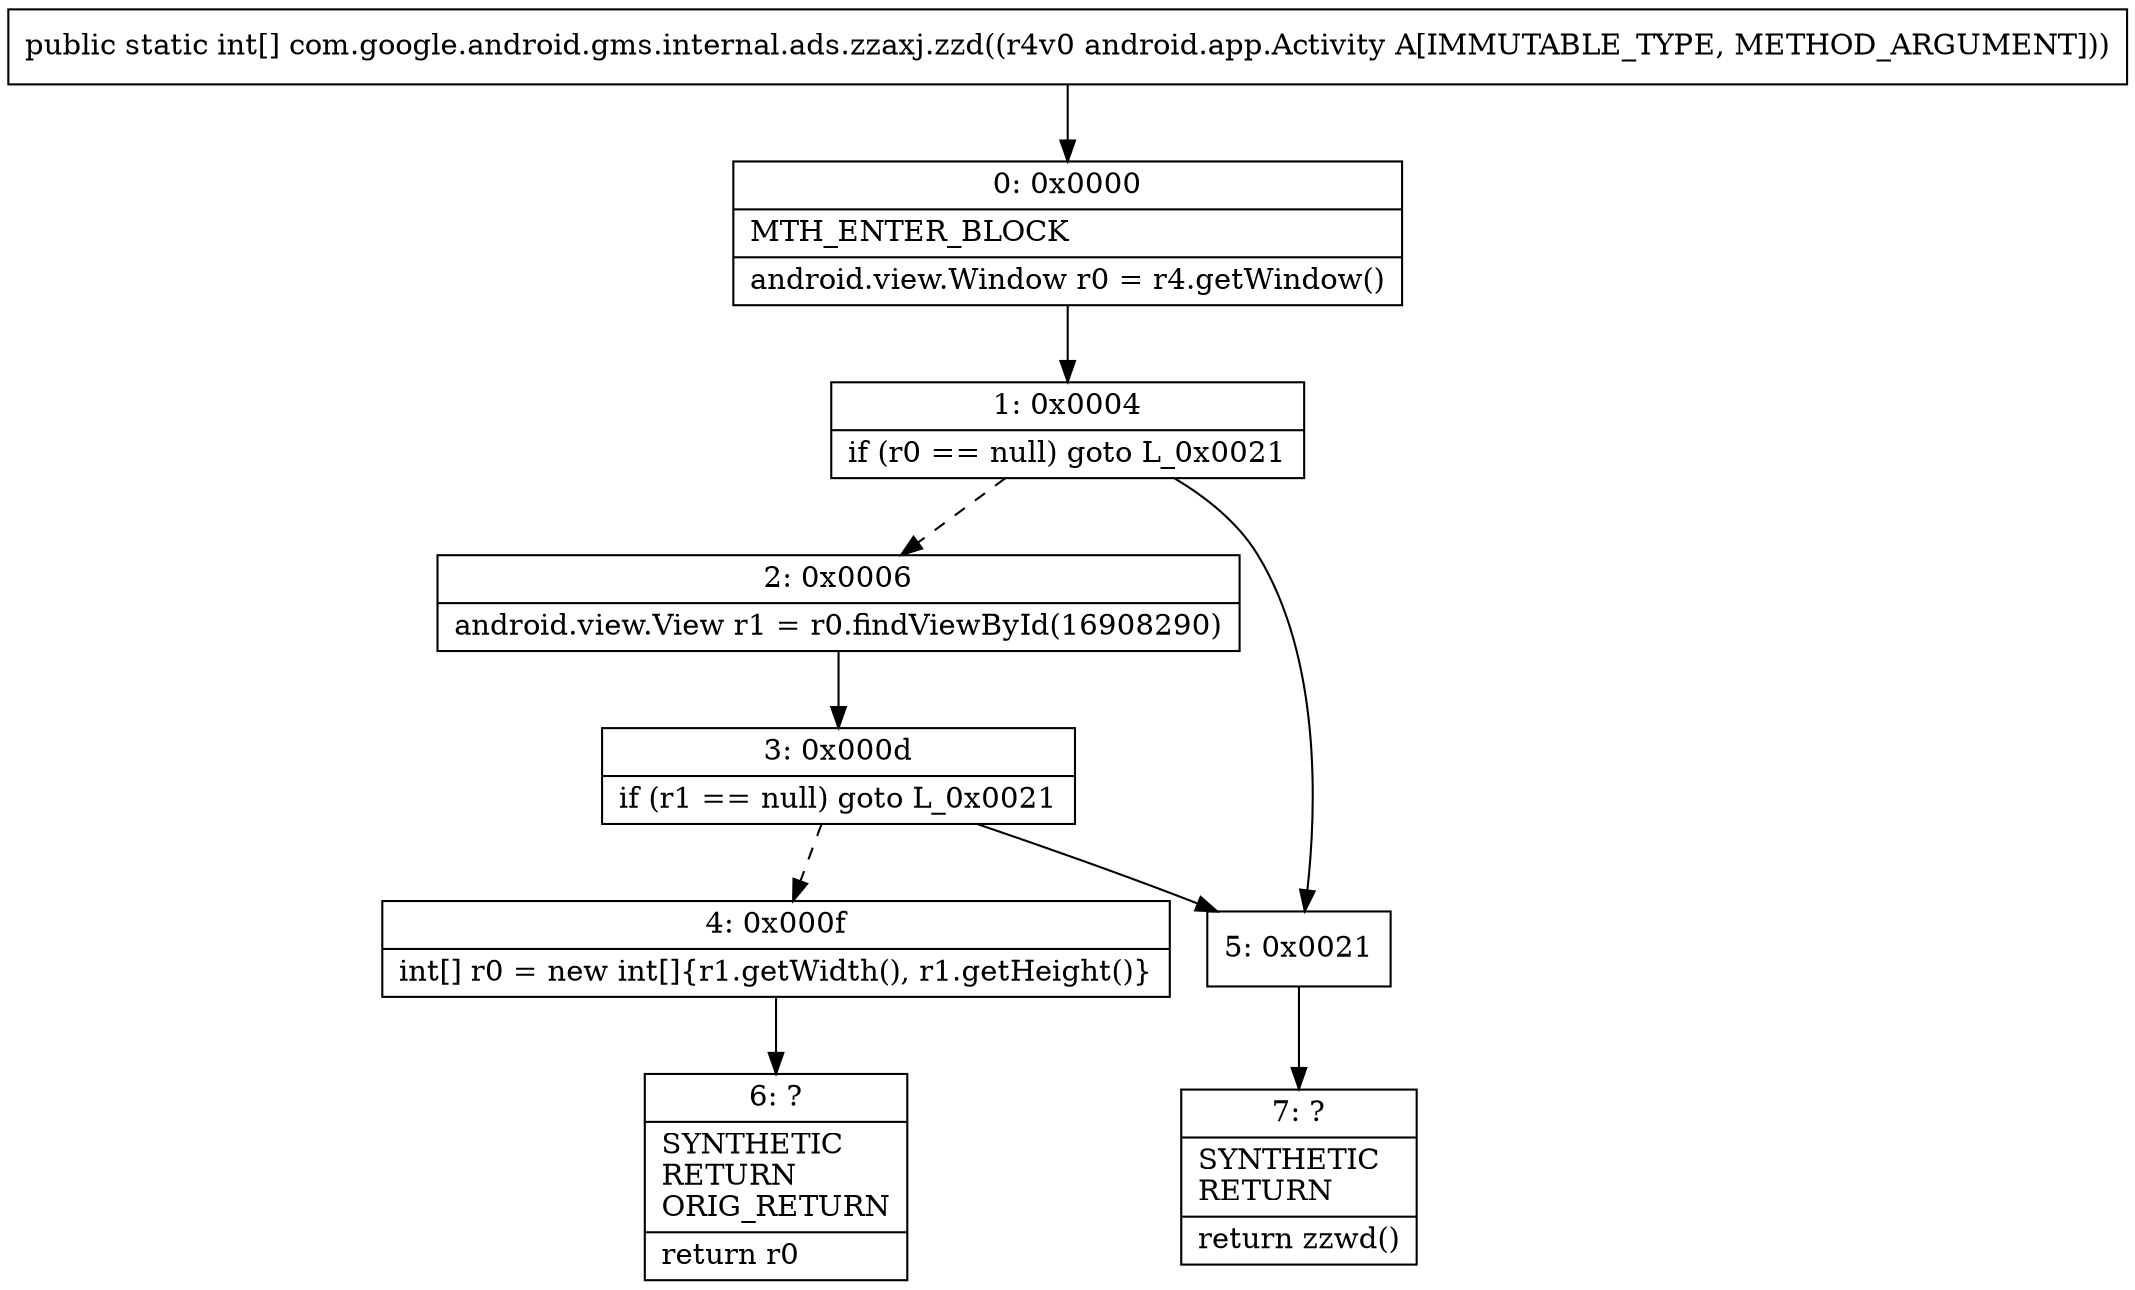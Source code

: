 digraph "CFG forcom.google.android.gms.internal.ads.zzaxj.zzd(Landroid\/app\/Activity;)[I" {
Node_0 [shape=record,label="{0\:\ 0x0000|MTH_ENTER_BLOCK\l|android.view.Window r0 = r4.getWindow()\l}"];
Node_1 [shape=record,label="{1\:\ 0x0004|if (r0 == null) goto L_0x0021\l}"];
Node_2 [shape=record,label="{2\:\ 0x0006|android.view.View r1 = r0.findViewById(16908290)\l}"];
Node_3 [shape=record,label="{3\:\ 0x000d|if (r1 == null) goto L_0x0021\l}"];
Node_4 [shape=record,label="{4\:\ 0x000f|int[] r0 = new int[]\{r1.getWidth(), r1.getHeight()\}\l}"];
Node_5 [shape=record,label="{5\:\ 0x0021}"];
Node_6 [shape=record,label="{6\:\ ?|SYNTHETIC\lRETURN\lORIG_RETURN\l|return r0\l}"];
Node_7 [shape=record,label="{7\:\ ?|SYNTHETIC\lRETURN\l|return zzwd()\l}"];
MethodNode[shape=record,label="{public static int[] com.google.android.gms.internal.ads.zzaxj.zzd((r4v0 android.app.Activity A[IMMUTABLE_TYPE, METHOD_ARGUMENT])) }"];
MethodNode -> Node_0;
Node_0 -> Node_1;
Node_1 -> Node_2[style=dashed];
Node_1 -> Node_5;
Node_2 -> Node_3;
Node_3 -> Node_4[style=dashed];
Node_3 -> Node_5;
Node_4 -> Node_6;
Node_5 -> Node_7;
}

